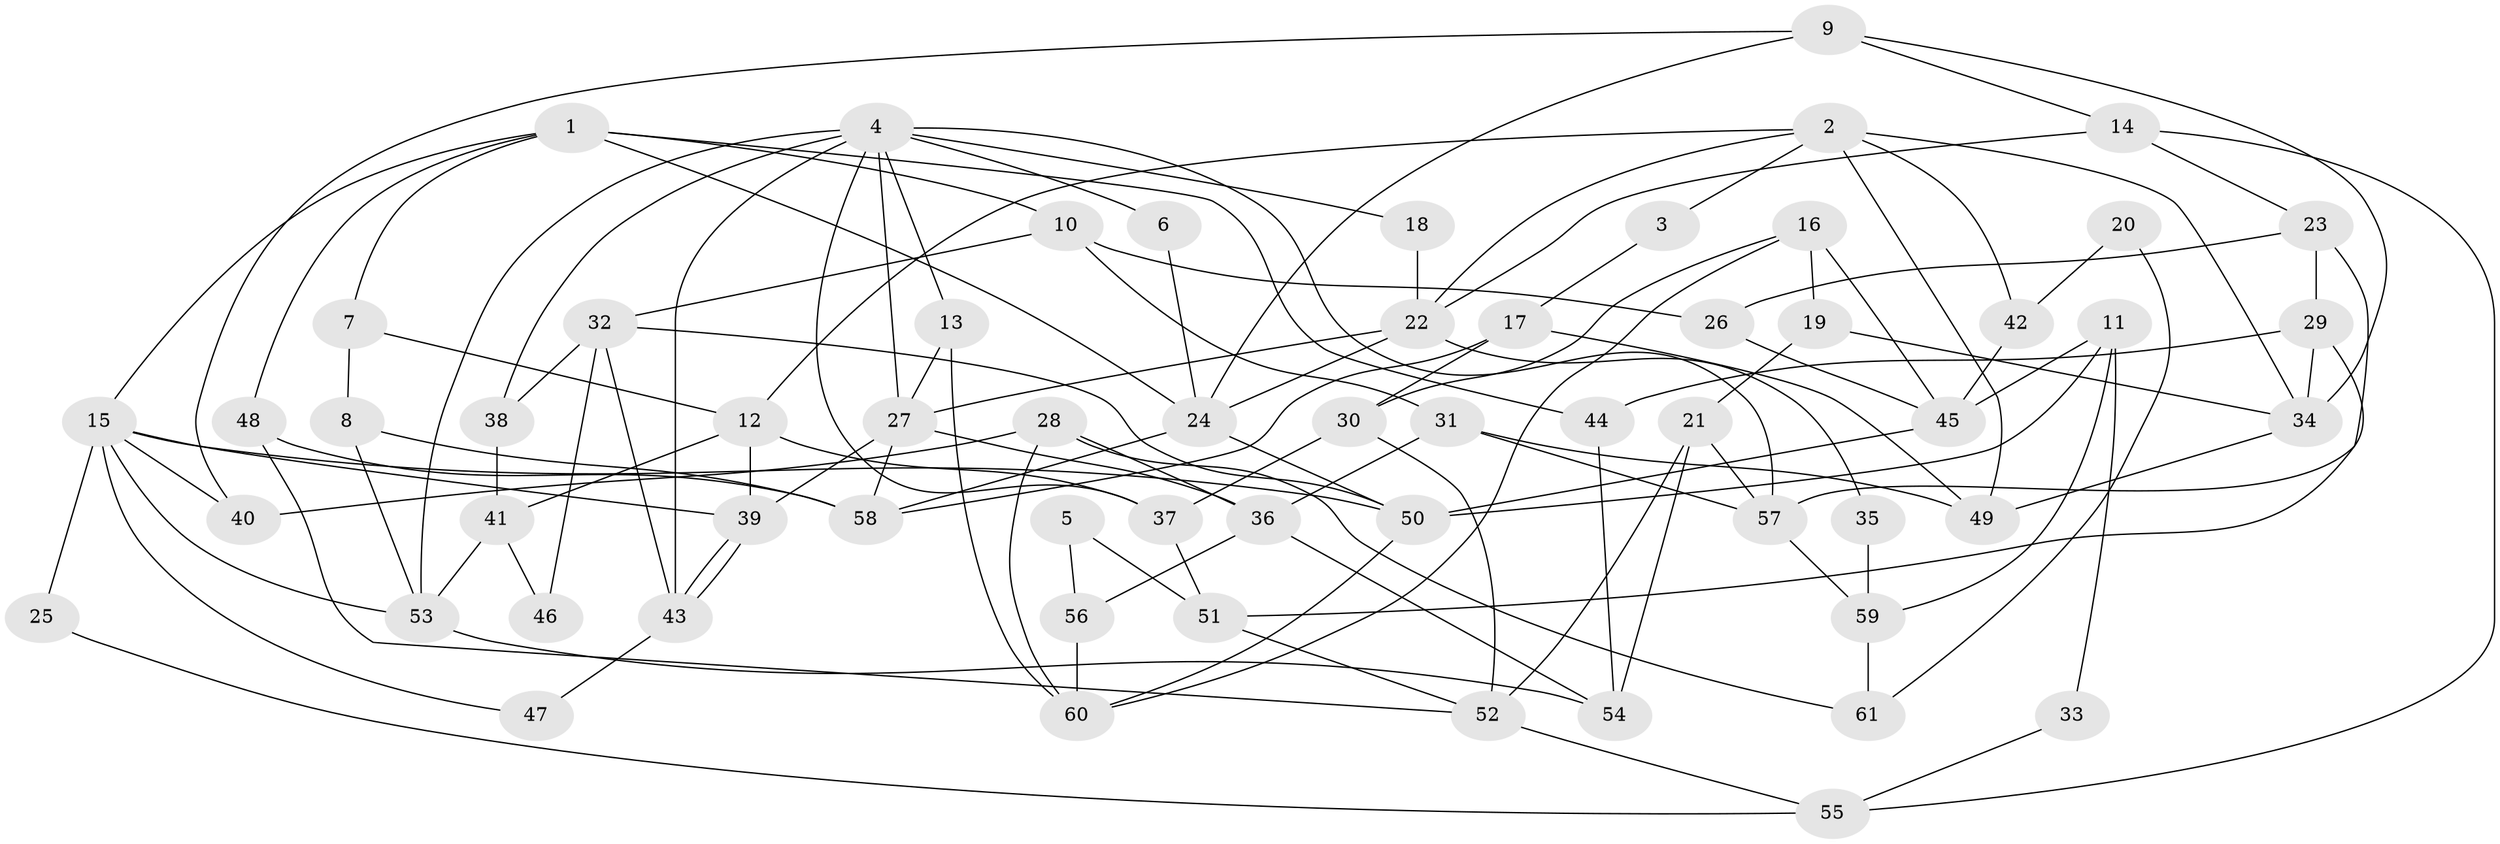 // coarse degree distribution, {11: 0.05263157894736842, 5: 0.21052631578947367, 3: 0.18421052631578946, 6: 0.18421052631578946, 7: 0.13157894736842105, 2: 0.13157894736842105, 4: 0.07894736842105263, 8: 0.02631578947368421}
// Generated by graph-tools (version 1.1) at 2025/41/03/06/25 10:41:54]
// undirected, 61 vertices, 122 edges
graph export_dot {
graph [start="1"]
  node [color=gray90,style=filled];
  1;
  2;
  3;
  4;
  5;
  6;
  7;
  8;
  9;
  10;
  11;
  12;
  13;
  14;
  15;
  16;
  17;
  18;
  19;
  20;
  21;
  22;
  23;
  24;
  25;
  26;
  27;
  28;
  29;
  30;
  31;
  32;
  33;
  34;
  35;
  36;
  37;
  38;
  39;
  40;
  41;
  42;
  43;
  44;
  45;
  46;
  47;
  48;
  49;
  50;
  51;
  52;
  53;
  54;
  55;
  56;
  57;
  58;
  59;
  60;
  61;
  1 -- 15;
  1 -- 24;
  1 -- 7;
  1 -- 10;
  1 -- 44;
  1 -- 48;
  2 -- 22;
  2 -- 49;
  2 -- 3;
  2 -- 12;
  2 -- 34;
  2 -- 42;
  3 -- 17;
  4 -- 38;
  4 -- 43;
  4 -- 6;
  4 -- 13;
  4 -- 18;
  4 -- 27;
  4 -- 37;
  4 -- 53;
  4 -- 57;
  5 -- 56;
  5 -- 51;
  6 -- 24;
  7 -- 12;
  7 -- 8;
  8 -- 53;
  8 -- 58;
  9 -- 34;
  9 -- 24;
  9 -- 14;
  9 -- 40;
  10 -- 31;
  10 -- 26;
  10 -- 32;
  11 -- 45;
  11 -- 50;
  11 -- 33;
  11 -- 59;
  12 -- 39;
  12 -- 37;
  12 -- 41;
  13 -- 27;
  13 -- 60;
  14 -- 23;
  14 -- 22;
  14 -- 55;
  15 -- 39;
  15 -- 53;
  15 -- 25;
  15 -- 40;
  15 -- 47;
  15 -- 50;
  16 -- 45;
  16 -- 30;
  16 -- 19;
  16 -- 60;
  17 -- 58;
  17 -- 30;
  17 -- 49;
  18 -- 22;
  19 -- 34;
  19 -- 21;
  20 -- 42;
  20 -- 61;
  21 -- 52;
  21 -- 54;
  21 -- 57;
  22 -- 24;
  22 -- 27;
  22 -- 35;
  23 -- 57;
  23 -- 29;
  23 -- 26;
  24 -- 58;
  24 -- 50;
  25 -- 55;
  26 -- 45;
  27 -- 36;
  27 -- 39;
  27 -- 58;
  28 -- 60;
  28 -- 40;
  28 -- 36;
  28 -- 61;
  29 -- 44;
  29 -- 34;
  29 -- 51;
  30 -- 37;
  30 -- 52;
  31 -- 57;
  31 -- 36;
  31 -- 49;
  32 -- 50;
  32 -- 38;
  32 -- 43;
  32 -- 46;
  33 -- 55;
  34 -- 49;
  35 -- 59;
  36 -- 54;
  36 -- 56;
  37 -- 51;
  38 -- 41;
  39 -- 43;
  39 -- 43;
  41 -- 53;
  41 -- 46;
  42 -- 45;
  43 -- 47;
  44 -- 54;
  45 -- 50;
  48 -- 58;
  48 -- 52;
  50 -- 60;
  51 -- 52;
  52 -- 55;
  53 -- 54;
  56 -- 60;
  57 -- 59;
  59 -- 61;
}
